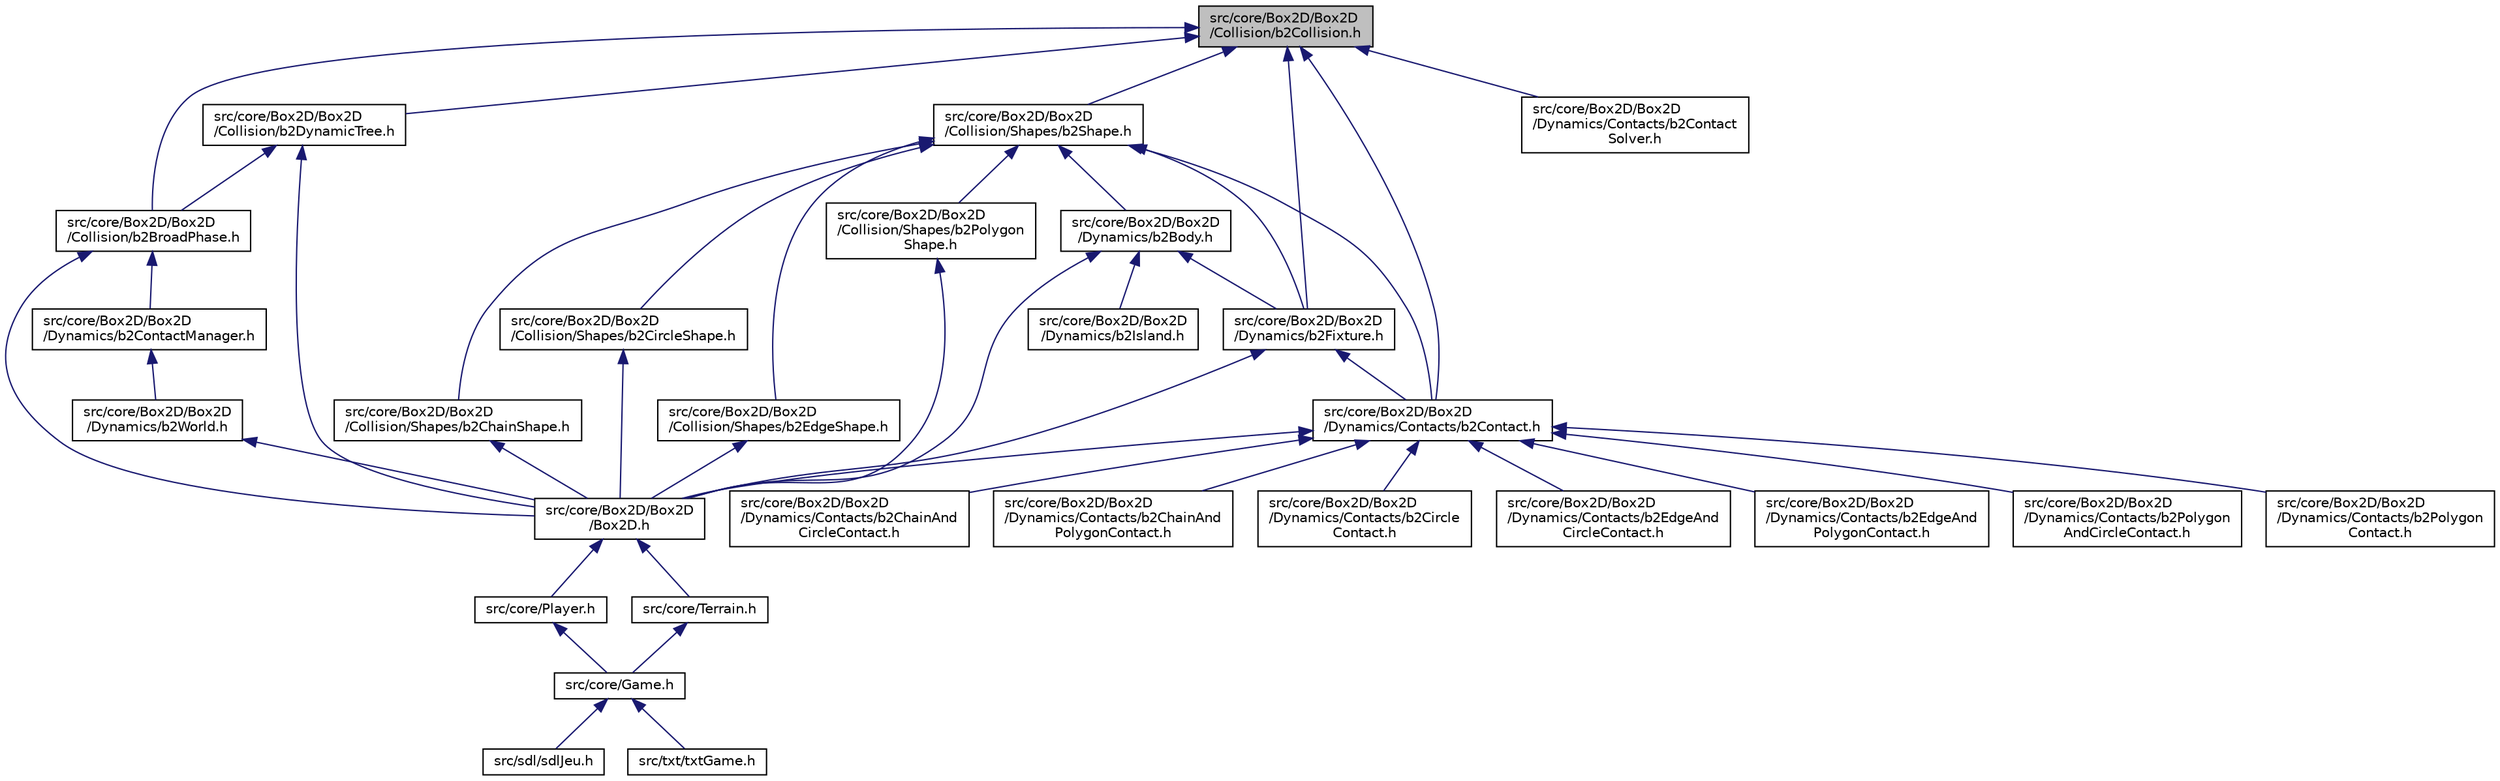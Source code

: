 digraph "src/core/Box2D/Box2D/Collision/b2Collision.h"
{
  edge [fontname="Helvetica",fontsize="10",labelfontname="Helvetica",labelfontsize="10"];
  node [fontname="Helvetica",fontsize="10",shape=record];
  Node8 [label="src/core/Box2D/Box2D\l/Collision/b2Collision.h",height=0.2,width=0.4,color="black", fillcolor="grey75", style="filled", fontcolor="black"];
  Node8 -> Node9 [dir="back",color="midnightblue",fontsize="10",style="solid",fontname="Helvetica"];
  Node9 [label="src/core/Box2D/Box2D\l/Collision/b2BroadPhase.h",height=0.2,width=0.4,color="black", fillcolor="white", style="filled",URL="$b2BroadPhase_8h_source.html"];
  Node9 -> Node10 [dir="back",color="midnightblue",fontsize="10",style="solid",fontname="Helvetica"];
  Node10 [label="src/core/Box2D/Box2D\l/Box2D.h",height=0.2,width=0.4,color="black", fillcolor="white", style="filled",URL="$Box2D_8h_source.html"];
  Node10 -> Node11 [dir="back",color="midnightblue",fontsize="10",style="solid",fontname="Helvetica"];
  Node11 [label="src/core/Player.h",height=0.2,width=0.4,color="black", fillcolor="white", style="filled",URL="$Player_8h_source.html"];
  Node11 -> Node12 [dir="back",color="midnightblue",fontsize="10",style="solid",fontname="Helvetica"];
  Node12 [label="src/core/Game.h",height=0.2,width=0.4,color="black", fillcolor="white", style="filled",URL="$Game_8h_source.html"];
  Node12 -> Node13 [dir="back",color="midnightblue",fontsize="10",style="solid",fontname="Helvetica"];
  Node13 [label="src/sdl/sdlJeu.h",height=0.2,width=0.4,color="black", fillcolor="white", style="filled",URL="$sdlJeu_8h_source.html"];
  Node12 -> Node14 [dir="back",color="midnightblue",fontsize="10",style="solid",fontname="Helvetica"];
  Node14 [label="src/txt/txtGame.h",height=0.2,width=0.4,color="black", fillcolor="white", style="filled",URL="$txtGame_8h_source.html"];
  Node10 -> Node15 [dir="back",color="midnightblue",fontsize="10",style="solid",fontname="Helvetica"];
  Node15 [label="src/core/Terrain.h",height=0.2,width=0.4,color="black", fillcolor="white", style="filled",URL="$Terrain_8h_source.html"];
  Node15 -> Node12 [dir="back",color="midnightblue",fontsize="10",style="solid",fontname="Helvetica"];
  Node9 -> Node16 [dir="back",color="midnightblue",fontsize="10",style="solid",fontname="Helvetica"];
  Node16 [label="src/core/Box2D/Box2D\l/Dynamics/b2ContactManager.h",height=0.2,width=0.4,color="black", fillcolor="white", style="filled",URL="$b2ContactManager_8h_source.html"];
  Node16 -> Node17 [dir="back",color="midnightblue",fontsize="10",style="solid",fontname="Helvetica"];
  Node17 [label="src/core/Box2D/Box2D\l/Dynamics/b2World.h",height=0.2,width=0.4,color="black", fillcolor="white", style="filled",URL="$b2World_8h_source.html"];
  Node17 -> Node10 [dir="back",color="midnightblue",fontsize="10",style="solid",fontname="Helvetica"];
  Node8 -> Node18 [dir="back",color="midnightblue",fontsize="10",style="solid",fontname="Helvetica"];
  Node18 [label="src/core/Box2D/Box2D\l/Collision/b2DynamicTree.h",height=0.2,width=0.4,color="black", fillcolor="white", style="filled",URL="$b2DynamicTree_8h_source.html"];
  Node18 -> Node10 [dir="back",color="midnightblue",fontsize="10",style="solid",fontname="Helvetica"];
  Node18 -> Node9 [dir="back",color="midnightblue",fontsize="10",style="solid",fontname="Helvetica"];
  Node8 -> Node19 [dir="back",color="midnightblue",fontsize="10",style="solid",fontname="Helvetica"];
  Node19 [label="src/core/Box2D/Box2D\l/Collision/Shapes/b2Shape.h",height=0.2,width=0.4,color="black", fillcolor="white", style="filled",URL="$b2Shape_8h_source.html"];
  Node19 -> Node20 [dir="back",color="midnightblue",fontsize="10",style="solid",fontname="Helvetica"];
  Node20 [label="src/core/Box2D/Box2D\l/Collision/Shapes/b2ChainShape.h",height=0.2,width=0.4,color="black", fillcolor="white", style="filled",URL="$b2ChainShape_8h_source.html"];
  Node20 -> Node10 [dir="back",color="midnightblue",fontsize="10",style="solid",fontname="Helvetica"];
  Node19 -> Node21 [dir="back",color="midnightblue",fontsize="10",style="solid",fontname="Helvetica"];
  Node21 [label="src/core/Box2D/Box2D\l/Collision/Shapes/b2CircleShape.h",height=0.2,width=0.4,color="black", fillcolor="white", style="filled",URL="$b2CircleShape_8h_source.html"];
  Node21 -> Node10 [dir="back",color="midnightblue",fontsize="10",style="solid",fontname="Helvetica"];
  Node19 -> Node22 [dir="back",color="midnightblue",fontsize="10",style="solid",fontname="Helvetica"];
  Node22 [label="src/core/Box2D/Box2D\l/Collision/Shapes/b2EdgeShape.h",height=0.2,width=0.4,color="black", fillcolor="white", style="filled",URL="$b2EdgeShape_8h_source.html"];
  Node22 -> Node10 [dir="back",color="midnightblue",fontsize="10",style="solid",fontname="Helvetica"];
  Node19 -> Node23 [dir="back",color="midnightblue",fontsize="10",style="solid",fontname="Helvetica"];
  Node23 [label="src/core/Box2D/Box2D\l/Collision/Shapes/b2Polygon\lShape.h",height=0.2,width=0.4,color="black", fillcolor="white", style="filled",URL="$b2PolygonShape_8h_source.html"];
  Node23 -> Node10 [dir="back",color="midnightblue",fontsize="10",style="solid",fontname="Helvetica"];
  Node19 -> Node24 [dir="back",color="midnightblue",fontsize="10",style="solid",fontname="Helvetica"];
  Node24 [label="src/core/Box2D/Box2D\l/Dynamics/b2Body.h",height=0.2,width=0.4,color="black", fillcolor="white", style="filled",URL="$b2Body_8h_source.html"];
  Node24 -> Node10 [dir="back",color="midnightblue",fontsize="10",style="solid",fontname="Helvetica"];
  Node24 -> Node25 [dir="back",color="midnightblue",fontsize="10",style="solid",fontname="Helvetica"];
  Node25 [label="src/core/Box2D/Box2D\l/Dynamics/b2Fixture.h",height=0.2,width=0.4,color="black", fillcolor="white", style="filled",URL="$b2Fixture_8h_source.html"];
  Node25 -> Node10 [dir="back",color="midnightblue",fontsize="10",style="solid",fontname="Helvetica"];
  Node25 -> Node26 [dir="back",color="midnightblue",fontsize="10",style="solid",fontname="Helvetica"];
  Node26 [label="src/core/Box2D/Box2D\l/Dynamics/Contacts/b2Contact.h",height=0.2,width=0.4,color="black", fillcolor="white", style="filled",URL="$b2Contact_8h_source.html"];
  Node26 -> Node10 [dir="back",color="midnightblue",fontsize="10",style="solid",fontname="Helvetica"];
  Node26 -> Node27 [dir="back",color="midnightblue",fontsize="10",style="solid",fontname="Helvetica"];
  Node27 [label="src/core/Box2D/Box2D\l/Dynamics/Contacts/b2ChainAnd\lCircleContact.h",height=0.2,width=0.4,color="black", fillcolor="white", style="filled",URL="$b2ChainAndCircleContact_8h_source.html"];
  Node26 -> Node28 [dir="back",color="midnightblue",fontsize="10",style="solid",fontname="Helvetica"];
  Node28 [label="src/core/Box2D/Box2D\l/Dynamics/Contacts/b2ChainAnd\lPolygonContact.h",height=0.2,width=0.4,color="black", fillcolor="white", style="filled",URL="$b2ChainAndPolygonContact_8h_source.html"];
  Node26 -> Node29 [dir="back",color="midnightblue",fontsize="10",style="solid",fontname="Helvetica"];
  Node29 [label="src/core/Box2D/Box2D\l/Dynamics/Contacts/b2Circle\lContact.h",height=0.2,width=0.4,color="black", fillcolor="white", style="filled",URL="$b2CircleContact_8h_source.html"];
  Node26 -> Node30 [dir="back",color="midnightblue",fontsize="10",style="solid",fontname="Helvetica"];
  Node30 [label="src/core/Box2D/Box2D\l/Dynamics/Contacts/b2EdgeAnd\lCircleContact.h",height=0.2,width=0.4,color="black", fillcolor="white", style="filled",URL="$b2EdgeAndCircleContact_8h_source.html"];
  Node26 -> Node31 [dir="back",color="midnightblue",fontsize="10",style="solid",fontname="Helvetica"];
  Node31 [label="src/core/Box2D/Box2D\l/Dynamics/Contacts/b2EdgeAnd\lPolygonContact.h",height=0.2,width=0.4,color="black", fillcolor="white", style="filled",URL="$b2EdgeAndPolygonContact_8h_source.html"];
  Node26 -> Node32 [dir="back",color="midnightblue",fontsize="10",style="solid",fontname="Helvetica"];
  Node32 [label="src/core/Box2D/Box2D\l/Dynamics/Contacts/b2Polygon\lAndCircleContact.h",height=0.2,width=0.4,color="black", fillcolor="white", style="filled",URL="$b2PolygonAndCircleContact_8h_source.html"];
  Node26 -> Node33 [dir="back",color="midnightblue",fontsize="10",style="solid",fontname="Helvetica"];
  Node33 [label="src/core/Box2D/Box2D\l/Dynamics/Contacts/b2Polygon\lContact.h",height=0.2,width=0.4,color="black", fillcolor="white", style="filled",URL="$b2PolygonContact_8h_source.html"];
  Node24 -> Node34 [dir="back",color="midnightblue",fontsize="10",style="solid",fontname="Helvetica"];
  Node34 [label="src/core/Box2D/Box2D\l/Dynamics/b2Island.h",height=0.2,width=0.4,color="black", fillcolor="white", style="filled",URL="$b2Island_8h_source.html"];
  Node19 -> Node25 [dir="back",color="midnightblue",fontsize="10",style="solid",fontname="Helvetica"];
  Node19 -> Node26 [dir="back",color="midnightblue",fontsize="10",style="solid",fontname="Helvetica"];
  Node8 -> Node25 [dir="back",color="midnightblue",fontsize="10",style="solid",fontname="Helvetica"];
  Node8 -> Node26 [dir="back",color="midnightblue",fontsize="10",style="solid",fontname="Helvetica"];
  Node8 -> Node35 [dir="back",color="midnightblue",fontsize="10",style="solid",fontname="Helvetica"];
  Node35 [label="src/core/Box2D/Box2D\l/Dynamics/Contacts/b2Contact\lSolver.h",height=0.2,width=0.4,color="black", fillcolor="white", style="filled",URL="$b2ContactSolver_8h_source.html"];
}
